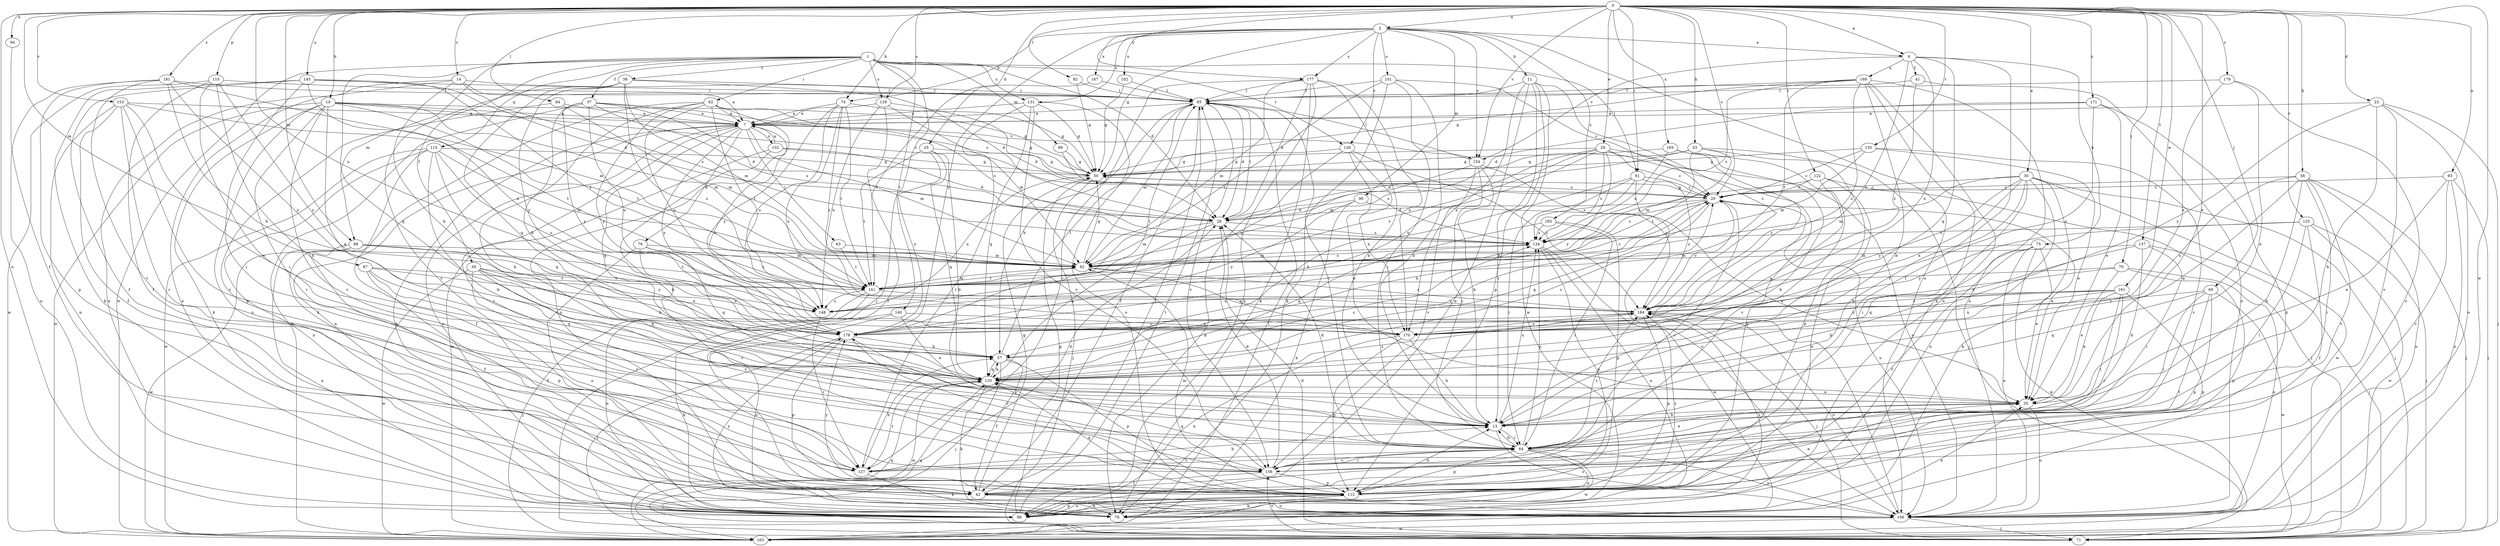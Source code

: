 strict digraph  {
0;
1;
2;
6;
7;
10;
11;
13;
14;
20;
23;
25;
28;
29;
30;
35;
37;
38;
39;
41;
42;
50;
53;
56;
57;
61;
62;
63;
64;
69;
70;
71;
74;
75;
76;
78;
82;
84;
85;
87;
88;
89;
90;
92;
93;
94;
98;
101;
102;
106;
110;
112;
115;
120;
122;
125;
126;
127;
129;
131;
132;
134;
135;
137;
140;
141;
145;
148;
153;
154;
156;
161;
163;
165;
167;
169;
170;
171;
177;
178;
179;
181;
183;
184;
0 -> 2  [label=a];
0 -> 6  [label=a];
0 -> 10  [label=b];
0 -> 14  [label=c];
0 -> 20  [label=c];
0 -> 23  [label=d];
0 -> 25  [label=d];
0 -> 29  [label=e];
0 -> 30  [label=e];
0 -> 35  [label=e];
0 -> 53  [label=h];
0 -> 56  [label=h];
0 -> 61  [label=i];
0 -> 69  [label=j];
0 -> 70  [label=j];
0 -> 74  [label=k];
0 -> 82  [label=l];
0 -> 84  [label=l];
0 -> 87  [label=m];
0 -> 88  [label=m];
0 -> 93  [label=n];
0 -> 94  [label=n];
0 -> 98  [label=n];
0 -> 110  [label=p];
0 -> 122  [label=r];
0 -> 125  [label=r];
0 -> 129  [label=s];
0 -> 135  [label=t];
0 -> 137  [label=t];
0 -> 145  [label=u];
0 -> 148  [label=u];
0 -> 153  [label=v];
0 -> 154  [label=v];
0 -> 161  [label=w];
0 -> 163  [label=w];
0 -> 165  [label=x];
0 -> 171  [label=y];
0 -> 177  [label=y];
0 -> 179  [label=z];
0 -> 181  [label=z];
1 -> 28  [label=d];
1 -> 37  [label=f];
1 -> 38  [label=f];
1 -> 39  [label=f];
1 -> 61  [label=i];
1 -> 62  [label=i];
1 -> 71  [label=j];
1 -> 88  [label=m];
1 -> 89  [label=m];
1 -> 115  [label=q];
1 -> 120  [label=q];
1 -> 126  [label=r];
1 -> 129  [label=s];
1 -> 131  [label=s];
1 -> 140  [label=t];
1 -> 163  [label=w];
2 -> 6  [label=a];
2 -> 11  [label=b];
2 -> 50  [label=g];
2 -> 74  [label=k];
2 -> 90  [label=m];
2 -> 101  [label=o];
2 -> 102  [label=o];
2 -> 106  [label=o];
2 -> 126  [label=r];
2 -> 131  [label=s];
2 -> 154  [label=v];
2 -> 167  [label=x];
2 -> 177  [label=y];
2 -> 178  [label=y];
2 -> 183  [label=z];
6 -> 41  [label=f];
6 -> 42  [label=f];
6 -> 75  [label=k];
6 -> 120  [label=q];
6 -> 154  [label=v];
6 -> 169  [label=x];
6 -> 170  [label=x];
6 -> 184  [label=z];
7 -> 50  [label=g];
7 -> 63  [label=i];
7 -> 76  [label=k];
7 -> 78  [label=k];
7 -> 92  [label=m];
7 -> 98  [label=n];
7 -> 120  [label=q];
7 -> 127  [label=r];
7 -> 132  [label=s];
7 -> 154  [label=v];
7 -> 178  [label=y];
10 -> 7  [label=a];
10 -> 20  [label=c];
10 -> 50  [label=g];
10 -> 78  [label=k];
10 -> 92  [label=m];
10 -> 106  [label=o];
10 -> 120  [label=q];
10 -> 127  [label=r];
10 -> 141  [label=t];
10 -> 156  [label=v];
10 -> 163  [label=w];
11 -> 13  [label=b];
11 -> 85  [label=l];
11 -> 98  [label=n];
11 -> 112  [label=p];
11 -> 163  [label=w];
11 -> 170  [label=x];
11 -> 184  [label=z];
13 -> 64  [label=i];
13 -> 106  [label=o];
13 -> 134  [label=s];
14 -> 7  [label=a];
14 -> 57  [label=h];
14 -> 85  [label=l];
14 -> 98  [label=n];
14 -> 106  [label=o];
14 -> 134  [label=s];
20 -> 28  [label=d];
20 -> 35  [label=e];
20 -> 50  [label=g];
20 -> 57  [label=h];
20 -> 106  [label=o];
20 -> 120  [label=q];
20 -> 134  [label=s];
23 -> 7  [label=a];
23 -> 13  [label=b];
23 -> 71  [label=j];
23 -> 106  [label=o];
23 -> 156  [label=v];
23 -> 178  [label=y];
25 -> 13  [label=b];
25 -> 50  [label=g];
25 -> 120  [label=q];
25 -> 141  [label=t];
25 -> 178  [label=y];
28 -> 85  [label=l];
28 -> 92  [label=m];
28 -> 120  [label=q];
28 -> 134  [label=s];
29 -> 20  [label=c];
29 -> 50  [label=g];
29 -> 92  [label=m];
29 -> 106  [label=o];
29 -> 134  [label=s];
29 -> 141  [label=t];
29 -> 148  [label=u];
29 -> 156  [label=v];
29 -> 178  [label=y];
30 -> 13  [label=b];
30 -> 20  [label=c];
30 -> 64  [label=i];
30 -> 71  [label=j];
30 -> 78  [label=k];
30 -> 92  [label=m];
30 -> 98  [label=n];
30 -> 163  [label=w];
30 -> 170  [label=x];
30 -> 178  [label=y];
35 -> 13  [label=b];
35 -> 106  [label=o];
37 -> 7  [label=a];
37 -> 20  [label=c];
37 -> 28  [label=d];
37 -> 57  [label=h];
37 -> 134  [label=s];
37 -> 148  [label=u];
37 -> 163  [label=w];
37 -> 178  [label=y];
38 -> 28  [label=d];
38 -> 85  [label=l];
38 -> 92  [label=m];
38 -> 120  [label=q];
38 -> 127  [label=r];
38 -> 178  [label=y];
38 -> 184  [label=z];
39 -> 57  [label=h];
39 -> 120  [label=q];
39 -> 127  [label=r];
39 -> 141  [label=t];
39 -> 156  [label=v];
39 -> 163  [label=w];
39 -> 170  [label=x];
41 -> 85  [label=l];
41 -> 106  [label=o];
41 -> 184  [label=z];
42 -> 50  [label=g];
42 -> 78  [label=k];
42 -> 85  [label=l];
42 -> 106  [label=o];
50 -> 20  [label=c];
50 -> 71  [label=j];
50 -> 148  [label=u];
53 -> 28  [label=d];
53 -> 50  [label=g];
53 -> 71  [label=j];
53 -> 92  [label=m];
53 -> 112  [label=p];
53 -> 141  [label=t];
56 -> 13  [label=b];
56 -> 20  [label=c];
56 -> 64  [label=i];
56 -> 71  [label=j];
56 -> 106  [label=o];
56 -> 120  [label=q];
56 -> 156  [label=v];
56 -> 170  [label=x];
57 -> 20  [label=c];
57 -> 42  [label=f];
57 -> 71  [label=j];
57 -> 85  [label=l];
57 -> 112  [label=p];
57 -> 120  [label=q];
61 -> 20  [label=c];
61 -> 57  [label=h];
61 -> 64  [label=i];
61 -> 106  [label=o];
61 -> 134  [label=s];
61 -> 184  [label=z];
62 -> 7  [label=a];
62 -> 13  [label=b];
62 -> 78  [label=k];
62 -> 106  [label=o];
62 -> 134  [label=s];
62 -> 141  [label=t];
62 -> 148  [label=u];
62 -> 178  [label=y];
63 -> 92  [label=m];
63 -> 141  [label=t];
64 -> 13  [label=b];
64 -> 28  [label=d];
64 -> 35  [label=e];
64 -> 85  [label=l];
64 -> 98  [label=n];
64 -> 106  [label=o];
64 -> 112  [label=p];
64 -> 127  [label=r];
64 -> 134  [label=s];
64 -> 156  [label=v];
64 -> 163  [label=w];
64 -> 178  [label=y];
64 -> 184  [label=z];
69 -> 42  [label=f];
69 -> 64  [label=i];
69 -> 112  [label=p];
69 -> 120  [label=q];
69 -> 163  [label=w];
69 -> 184  [label=z];
70 -> 35  [label=e];
70 -> 106  [label=o];
70 -> 112  [label=p];
70 -> 141  [label=t];
70 -> 184  [label=z];
71 -> 28  [label=d];
71 -> 120  [label=q];
71 -> 156  [label=v];
74 -> 7  [label=a];
74 -> 50  [label=g];
74 -> 141  [label=t];
74 -> 148  [label=u];
74 -> 170  [label=x];
74 -> 178  [label=y];
74 -> 184  [label=z];
75 -> 13  [label=b];
75 -> 35  [label=e];
75 -> 42  [label=f];
75 -> 92  [label=m];
75 -> 106  [label=o];
75 -> 163  [label=w];
76 -> 92  [label=m];
76 -> 106  [label=o];
76 -> 120  [label=q];
76 -> 141  [label=t];
76 -> 156  [label=v];
78 -> 35  [label=e];
78 -> 178  [label=y];
78 -> 184  [label=z];
82 -> 50  [label=g];
82 -> 85  [label=l];
84 -> 7  [label=a];
84 -> 92  [label=m];
84 -> 112  [label=p];
85 -> 7  [label=a];
85 -> 28  [label=d];
85 -> 42  [label=f];
85 -> 57  [label=h];
85 -> 92  [label=m];
85 -> 156  [label=v];
87 -> 42  [label=f];
87 -> 112  [label=p];
87 -> 120  [label=q];
87 -> 141  [label=t];
87 -> 170  [label=x];
88 -> 42  [label=f];
88 -> 92  [label=m];
88 -> 98  [label=n];
88 -> 141  [label=t];
88 -> 163  [label=w];
88 -> 178  [label=y];
89 -> 50  [label=g];
89 -> 134  [label=s];
90 -> 28  [label=d];
90 -> 35  [label=e];
90 -> 78  [label=k];
90 -> 178  [label=y];
92 -> 50  [label=g];
92 -> 134  [label=s];
92 -> 141  [label=t];
92 -> 170  [label=x];
92 -> 184  [label=z];
93 -> 20  [label=c];
93 -> 35  [label=e];
93 -> 71  [label=j];
93 -> 106  [label=o];
93 -> 156  [label=v];
94 -> 42  [label=f];
98 -> 7  [label=a];
98 -> 50  [label=g];
98 -> 85  [label=l];
98 -> 112  [label=p];
101 -> 13  [label=b];
101 -> 20  [label=c];
101 -> 64  [label=i];
101 -> 78  [label=k];
101 -> 85  [label=l];
101 -> 141  [label=t];
102 -> 50  [label=g];
102 -> 85  [label=l];
106 -> 71  [label=j];
106 -> 163  [label=w];
106 -> 184  [label=z];
110 -> 13  [label=b];
110 -> 42  [label=f];
110 -> 64  [label=i];
110 -> 85  [label=l];
110 -> 163  [label=w];
110 -> 178  [label=y];
112 -> 13  [label=b];
112 -> 35  [label=e];
112 -> 78  [label=k];
112 -> 92  [label=m];
112 -> 98  [label=n];
112 -> 120  [label=q];
112 -> 178  [label=y];
112 -> 184  [label=z];
115 -> 13  [label=b];
115 -> 42  [label=f];
115 -> 50  [label=g];
115 -> 92  [label=m];
115 -> 98  [label=n];
115 -> 120  [label=q];
115 -> 148  [label=u];
115 -> 163  [label=w];
120 -> 20  [label=c];
120 -> 35  [label=e];
120 -> 57  [label=h];
120 -> 78  [label=k];
120 -> 127  [label=r];
120 -> 134  [label=s];
120 -> 163  [label=w];
120 -> 184  [label=z];
122 -> 20  [label=c];
122 -> 71  [label=j];
122 -> 98  [label=n];
122 -> 120  [label=q];
122 -> 134  [label=s];
125 -> 42  [label=f];
125 -> 64  [label=i];
125 -> 71  [label=j];
125 -> 134  [label=s];
125 -> 163  [label=w];
125 -> 178  [label=y];
126 -> 35  [label=e];
126 -> 50  [label=g];
126 -> 78  [label=k];
126 -> 170  [label=x];
126 -> 184  [label=z];
127 -> 13  [label=b];
127 -> 28  [label=d];
127 -> 57  [label=h];
127 -> 78  [label=k];
129 -> 7  [label=a];
129 -> 28  [label=d];
129 -> 42  [label=f];
129 -> 92  [label=m];
129 -> 148  [label=u];
131 -> 7  [label=a];
131 -> 50  [label=g];
131 -> 106  [label=o];
131 -> 120  [label=q];
131 -> 127  [label=r];
131 -> 156  [label=v];
132 -> 7  [label=a];
132 -> 13  [label=b];
132 -> 28  [label=d];
132 -> 50  [label=g];
132 -> 163  [label=w];
134 -> 92  [label=m];
134 -> 98  [label=n];
134 -> 112  [label=p];
134 -> 163  [label=w];
135 -> 20  [label=c];
135 -> 35  [label=e];
135 -> 50  [label=g];
135 -> 92  [label=m];
135 -> 156  [label=v];
137 -> 13  [label=b];
137 -> 64  [label=i];
137 -> 71  [label=j];
137 -> 92  [label=m];
137 -> 120  [label=q];
140 -> 35  [label=e];
140 -> 78  [label=k];
140 -> 106  [label=o];
140 -> 170  [label=x];
141 -> 20  [label=c];
141 -> 71  [label=j];
141 -> 92  [label=m];
141 -> 98  [label=n];
141 -> 148  [label=u];
141 -> 184  [label=z];
145 -> 28  [label=d];
145 -> 42  [label=f];
145 -> 64  [label=i];
145 -> 78  [label=k];
145 -> 85  [label=l];
145 -> 141  [label=t];
145 -> 148  [label=u];
148 -> 127  [label=r];
153 -> 7  [label=a];
153 -> 35  [label=e];
153 -> 42  [label=f];
153 -> 98  [label=n];
153 -> 127  [label=r];
153 -> 141  [label=t];
153 -> 156  [label=v];
154 -> 13  [label=b];
154 -> 64  [label=i];
154 -> 85  [label=l];
154 -> 148  [label=u];
154 -> 156  [label=v];
154 -> 184  [label=z];
156 -> 20  [label=c];
156 -> 28  [label=d];
156 -> 42  [label=f];
156 -> 64  [label=i];
156 -> 112  [label=p];
156 -> 120  [label=q];
161 -> 35  [label=e];
161 -> 64  [label=i];
161 -> 112  [label=p];
161 -> 127  [label=r];
161 -> 148  [label=u];
161 -> 170  [label=x];
161 -> 178  [label=y];
161 -> 184  [label=z];
163 -> 85  [label=l];
163 -> 120  [label=q];
165 -> 13  [label=b];
165 -> 50  [label=g];
165 -> 112  [label=p];
165 -> 134  [label=s];
165 -> 184  [label=z];
167 -> 85  [label=l];
167 -> 141  [label=t];
169 -> 13  [label=b];
169 -> 50  [label=g];
169 -> 78  [label=k];
169 -> 85  [label=l];
169 -> 98  [label=n];
169 -> 106  [label=o];
169 -> 134  [label=s];
169 -> 141  [label=t];
169 -> 184  [label=z];
170 -> 7  [label=a];
170 -> 13  [label=b];
170 -> 98  [label=n];
170 -> 112  [label=p];
171 -> 7  [label=a];
171 -> 28  [label=d];
171 -> 35  [label=e];
171 -> 78  [label=k];
171 -> 170  [label=x];
177 -> 13  [label=b];
177 -> 28  [label=d];
177 -> 78  [label=k];
177 -> 85  [label=l];
177 -> 92  [label=m];
177 -> 98  [label=n];
177 -> 127  [label=r];
177 -> 170  [label=x];
178 -> 57  [label=h];
178 -> 71  [label=j];
178 -> 85  [label=l];
178 -> 112  [label=p];
178 -> 156  [label=v];
179 -> 35  [label=e];
179 -> 85  [label=l];
179 -> 106  [label=o];
179 -> 170  [label=x];
181 -> 57  [label=h];
181 -> 85  [label=l];
181 -> 92  [label=m];
181 -> 98  [label=n];
181 -> 112  [label=p];
181 -> 156  [label=v];
181 -> 178  [label=y];
183 -> 64  [label=i];
183 -> 112  [label=p];
183 -> 120  [label=q];
183 -> 134  [label=s];
184 -> 20  [label=c];
184 -> 71  [label=j];
184 -> 106  [label=o];
184 -> 112  [label=p];
184 -> 170  [label=x];
184 -> 178  [label=y];
}
